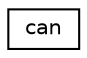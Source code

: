 digraph "Graphical Class Hierarchy"
{
 // LATEX_PDF_SIZE
  edge [fontname="Helvetica",fontsize="10",labelfontname="Helvetica",labelfontsize="10"];
  node [fontname="Helvetica",fontsize="10",shape=record];
  rankdir="LR";
  Node0 [label="can",height=0.2,width=0.4,color="black", fillcolor="white", style="filled",URL="$structcan.html",tooltip="Low level device structure for ESP32 CAN (extension of candev_t)"];
}

